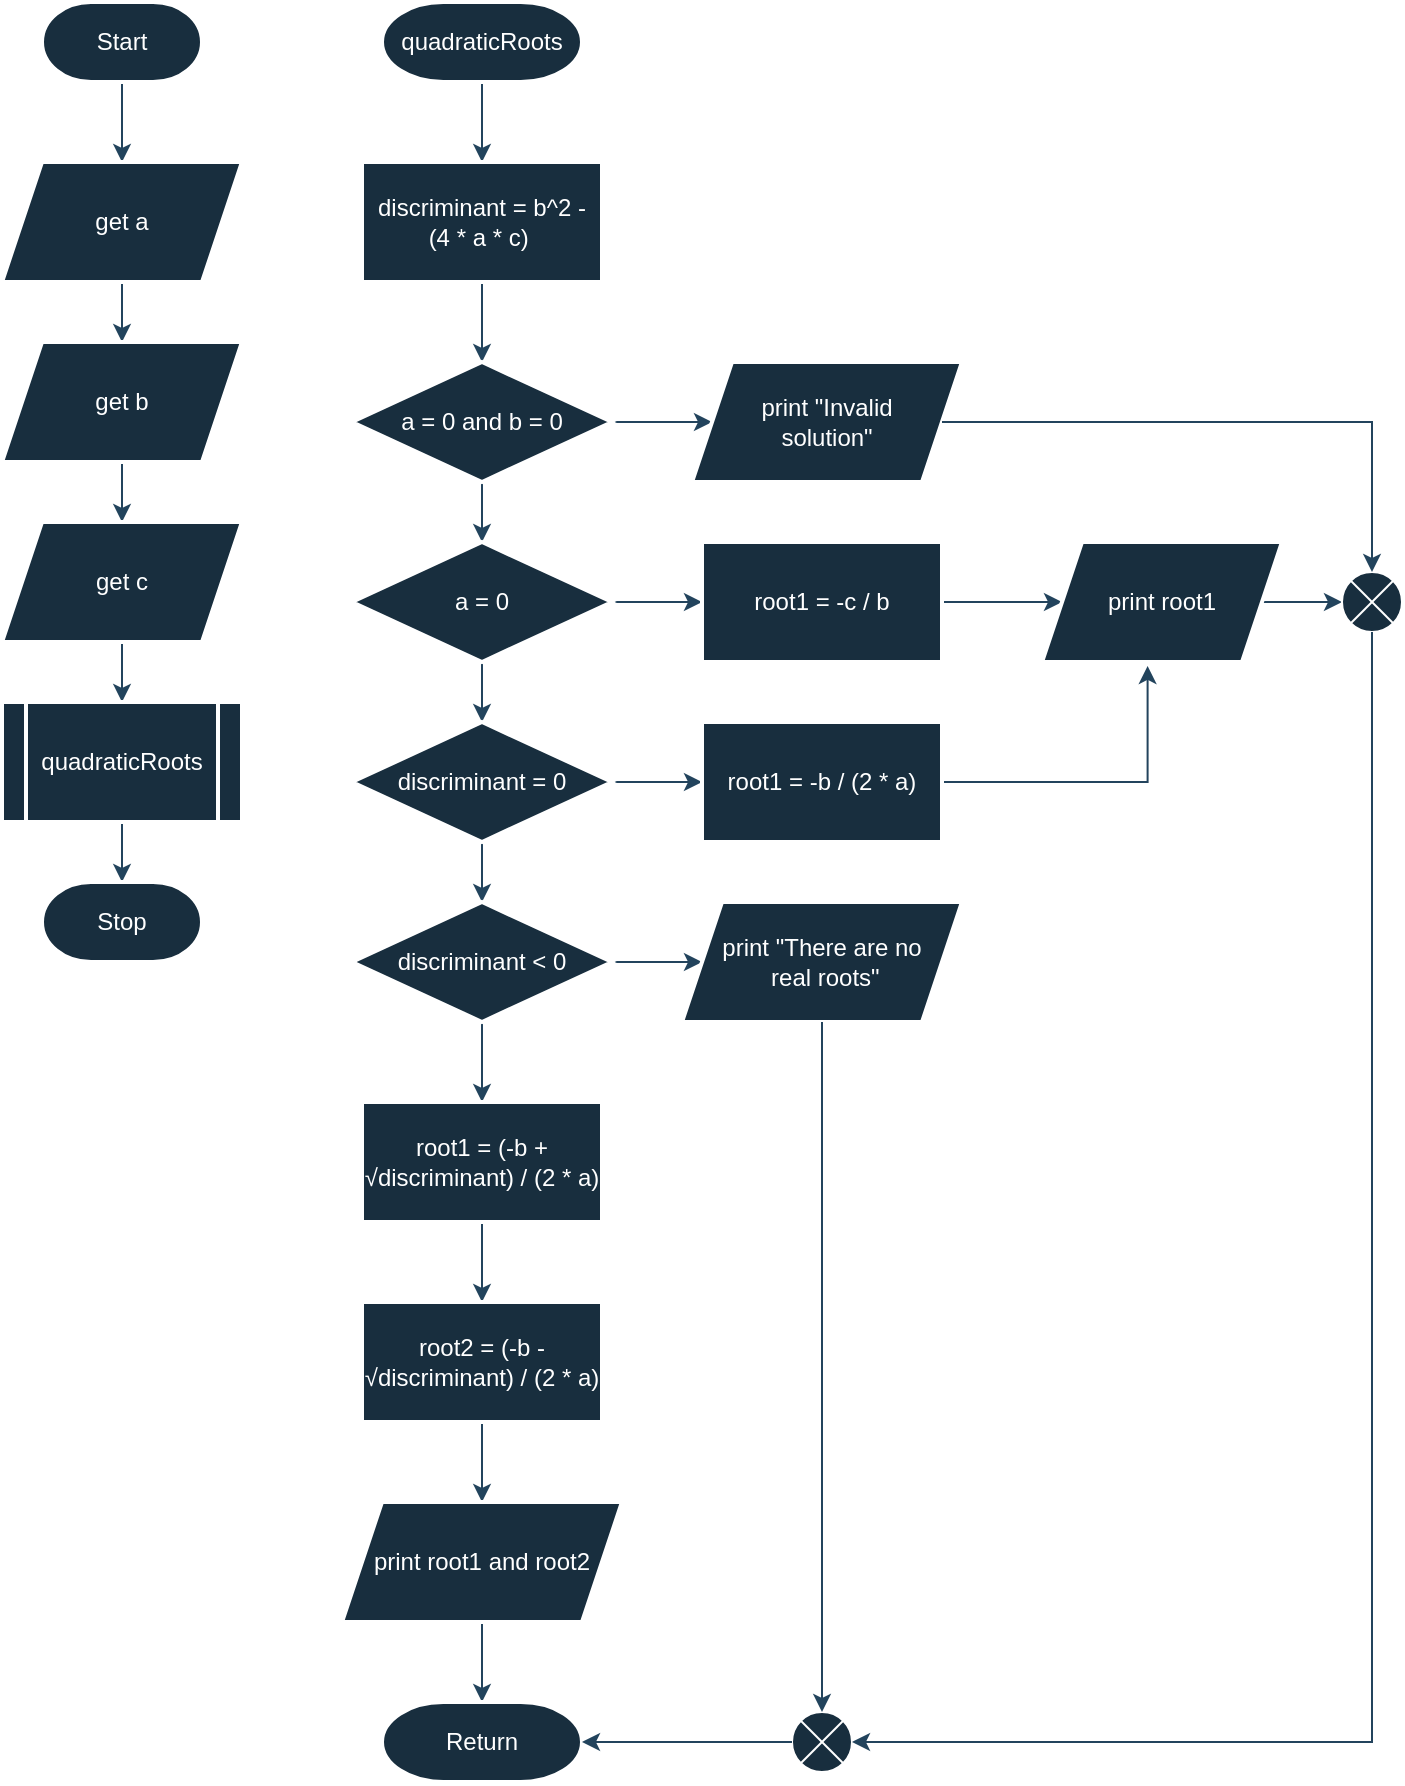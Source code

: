 <mxfile version="22.1.11" type="github">
  <diagram name="Page-1" id="h98hHJG69UWJ3FzKAG8Z">
    <mxGraphModel dx="1009" dy="542" grid="1" gridSize="10" guides="1" tooltips="1" connect="1" arrows="1" fold="1" page="1" pageScale="1" pageWidth="850" pageHeight="1100" math="0" shadow="0">
      <root>
        <mxCell id="0" />
        <mxCell id="1" parent="0" />
        <mxCell id="NrE9wgE44GSuKXMdwOpV-3" value="" style="edgeStyle=orthogonalEdgeStyle;rounded=0;orthogonalLoop=1;jettySize=auto;html=1;labelBackgroundColor=none;strokeColor=#23445D;fontColor=default;" parent="1" source="NrE9wgE44GSuKXMdwOpV-1" target="NrE9wgE44GSuKXMdwOpV-2" edge="1">
          <mxGeometry relative="1" as="geometry" />
        </mxCell>
        <mxCell id="NrE9wgE44GSuKXMdwOpV-1" value="Start" style="strokeWidth=2;html=1;shape=mxgraph.flowchart.terminator;whiteSpace=wrap;labelBackgroundColor=none;fillColor=#182E3E;strokeColor=#FFFFFF;fontColor=#FFFFFF;" parent="1" vertex="1">
          <mxGeometry x="95" y="70" width="80" height="40" as="geometry" />
        </mxCell>
        <mxCell id="NrE9wgE44GSuKXMdwOpV-5" value="" style="edgeStyle=orthogonalEdgeStyle;rounded=0;orthogonalLoop=1;jettySize=auto;html=1;labelBackgroundColor=none;strokeColor=#23445D;fontColor=default;" parent="1" source="NrE9wgE44GSuKXMdwOpV-2" target="NrE9wgE44GSuKXMdwOpV-4" edge="1">
          <mxGeometry relative="1" as="geometry" />
        </mxCell>
        <mxCell id="NrE9wgE44GSuKXMdwOpV-2" value="get a" style="shape=parallelogram;perimeter=parallelogramPerimeter;whiteSpace=wrap;html=1;fixedSize=1;strokeWidth=2;labelBackgroundColor=none;fillColor=#182E3E;strokeColor=#FFFFFF;fontColor=#FFFFFF;" parent="1" vertex="1">
          <mxGeometry x="75" y="150" width="120" height="60" as="geometry" />
        </mxCell>
        <mxCell id="NrE9wgE44GSuKXMdwOpV-7" value="" style="edgeStyle=orthogonalEdgeStyle;rounded=0;orthogonalLoop=1;jettySize=auto;html=1;labelBackgroundColor=none;strokeColor=#23445D;fontColor=default;" parent="1" source="NrE9wgE44GSuKXMdwOpV-4" target="NrE9wgE44GSuKXMdwOpV-6" edge="1">
          <mxGeometry relative="1" as="geometry" />
        </mxCell>
        <mxCell id="NrE9wgE44GSuKXMdwOpV-4" value="get b" style="shape=parallelogram;perimeter=parallelogramPerimeter;whiteSpace=wrap;html=1;fixedSize=1;strokeWidth=2;labelBackgroundColor=none;fillColor=#182E3E;strokeColor=#FFFFFF;fontColor=#FFFFFF;" parent="1" vertex="1">
          <mxGeometry x="75" y="240" width="120" height="60" as="geometry" />
        </mxCell>
        <mxCell id="NrE9wgE44GSuKXMdwOpV-9" value="" style="edgeStyle=orthogonalEdgeStyle;rounded=0;orthogonalLoop=1;jettySize=auto;html=1;labelBackgroundColor=none;strokeColor=#23445D;fontColor=default;" parent="1" source="NrE9wgE44GSuKXMdwOpV-6" target="NrE9wgE44GSuKXMdwOpV-8" edge="1">
          <mxGeometry relative="1" as="geometry" />
        </mxCell>
        <mxCell id="NrE9wgE44GSuKXMdwOpV-6" value="get c" style="shape=parallelogram;perimeter=parallelogramPerimeter;whiteSpace=wrap;html=1;fixedSize=1;strokeWidth=2;labelBackgroundColor=none;fillColor=#182E3E;strokeColor=#FFFFFF;fontColor=#FFFFFF;" parent="1" vertex="1">
          <mxGeometry x="75" y="330" width="120" height="60" as="geometry" />
        </mxCell>
        <mxCell id="NrE9wgE44GSuKXMdwOpV-11" value="" style="edgeStyle=orthogonalEdgeStyle;rounded=0;orthogonalLoop=1;jettySize=auto;html=1;labelBackgroundColor=none;strokeColor=#23445D;fontColor=default;" parent="1" source="NrE9wgE44GSuKXMdwOpV-8" target="NrE9wgE44GSuKXMdwOpV-10" edge="1">
          <mxGeometry relative="1" as="geometry" />
        </mxCell>
        <mxCell id="NrE9wgE44GSuKXMdwOpV-8" value="quadraticRoots" style="shape=process;whiteSpace=wrap;html=1;backgroundOutline=1;strokeWidth=2;labelBackgroundColor=none;fillColor=#182E3E;strokeColor=#FFFFFF;fontColor=#FFFFFF;" parent="1" vertex="1">
          <mxGeometry x="75" y="420" width="120" height="60" as="geometry" />
        </mxCell>
        <mxCell id="NrE9wgE44GSuKXMdwOpV-10" value="Stop" style="strokeWidth=2;html=1;shape=mxgraph.flowchart.terminator;whiteSpace=wrap;labelBackgroundColor=none;fillColor=#182E3E;strokeColor=#FFFFFF;fontColor=#FFFFFF;" parent="1" vertex="1">
          <mxGeometry x="95" y="510" width="80" height="40" as="geometry" />
        </mxCell>
        <mxCell id="NrE9wgE44GSuKXMdwOpV-14" value="" style="edgeStyle=orthogonalEdgeStyle;rounded=0;orthogonalLoop=1;jettySize=auto;html=1;labelBackgroundColor=none;strokeColor=#23445D;fontColor=default;" parent="1" source="NrE9wgE44GSuKXMdwOpV-12" target="NrE9wgE44GSuKXMdwOpV-13" edge="1">
          <mxGeometry relative="1" as="geometry" />
        </mxCell>
        <mxCell id="NrE9wgE44GSuKXMdwOpV-12" value="quadraticRoots" style="strokeWidth=2;html=1;shape=mxgraph.flowchart.terminator;whiteSpace=wrap;labelBackgroundColor=none;fillColor=#182E3E;strokeColor=#FFFFFF;fontColor=#FFFFFF;" parent="1" vertex="1">
          <mxGeometry x="265" y="70" width="100" height="40" as="geometry" />
        </mxCell>
        <mxCell id="NrE9wgE44GSuKXMdwOpV-16" value="" style="edgeStyle=orthogonalEdgeStyle;rounded=0;orthogonalLoop=1;jettySize=auto;html=1;labelBackgroundColor=none;strokeColor=#23445D;fontColor=default;" parent="1" source="NrE9wgE44GSuKXMdwOpV-13" target="NrE9wgE44GSuKXMdwOpV-15" edge="1">
          <mxGeometry relative="1" as="geometry" />
        </mxCell>
        <mxCell id="NrE9wgE44GSuKXMdwOpV-13" value="discriminant = b^2 - &lt;br&gt;(4 * a * c)&amp;nbsp;" style="whiteSpace=wrap;html=1;strokeWidth=2;labelBackgroundColor=none;fillColor=#182E3E;strokeColor=#FFFFFF;fontColor=#FFFFFF;" parent="1" vertex="1">
          <mxGeometry x="255" y="150" width="120" height="60" as="geometry" />
        </mxCell>
        <mxCell id="NrE9wgE44GSuKXMdwOpV-18" value="" style="edgeStyle=orthogonalEdgeStyle;rounded=0;orthogonalLoop=1;jettySize=auto;html=1;labelBackgroundColor=none;strokeColor=#23445D;fontColor=default;" parent="1" source="NrE9wgE44GSuKXMdwOpV-15" target="NrE9wgE44GSuKXMdwOpV-17" edge="1">
          <mxGeometry relative="1" as="geometry" />
        </mxCell>
        <mxCell id="NrE9wgE44GSuKXMdwOpV-20" value="" style="edgeStyle=orthogonalEdgeStyle;rounded=0;orthogonalLoop=1;jettySize=auto;html=1;labelBackgroundColor=none;strokeColor=#23445D;fontColor=default;" parent="1" source="NrE9wgE44GSuKXMdwOpV-15" target="NrE9wgE44GSuKXMdwOpV-19" edge="1">
          <mxGeometry relative="1" as="geometry" />
        </mxCell>
        <mxCell id="NrE9wgE44GSuKXMdwOpV-15" value="a = 0 and b = 0" style="rhombus;whiteSpace=wrap;html=1;strokeWidth=2;labelBackgroundColor=none;fillColor=#182E3E;strokeColor=#FFFFFF;fontColor=#FFFFFF;" parent="1" vertex="1">
          <mxGeometry x="250" y="250" width="130" height="60" as="geometry" />
        </mxCell>
        <mxCell id="NrE9wgE44GSuKXMdwOpV-17" value="print &quot;Invalid &lt;br&gt;solution&quot;" style="shape=parallelogram;perimeter=parallelogramPerimeter;whiteSpace=wrap;html=1;fixedSize=1;strokeWidth=2;labelBackgroundColor=none;fillColor=#182E3E;strokeColor=#FFFFFF;fontColor=#FFFFFF;" parent="1" vertex="1">
          <mxGeometry x="420" y="250" width="135" height="60" as="geometry" />
        </mxCell>
        <mxCell id="NrE9wgE44GSuKXMdwOpV-22" value="" style="edgeStyle=orthogonalEdgeStyle;rounded=0;orthogonalLoop=1;jettySize=auto;html=1;labelBackgroundColor=none;strokeColor=#23445D;fontColor=default;" parent="1" source="NrE9wgE44GSuKXMdwOpV-19" target="NrE9wgE44GSuKXMdwOpV-21" edge="1">
          <mxGeometry relative="1" as="geometry" />
        </mxCell>
        <mxCell id="NrE9wgE44GSuKXMdwOpV-26" value="" style="edgeStyle=orthogonalEdgeStyle;rounded=0;orthogonalLoop=1;jettySize=auto;html=1;labelBackgroundColor=none;strokeColor=#23445D;fontColor=default;" parent="1" source="NrE9wgE44GSuKXMdwOpV-19" target="NrE9wgE44GSuKXMdwOpV-25" edge="1">
          <mxGeometry relative="1" as="geometry" />
        </mxCell>
        <mxCell id="NrE9wgE44GSuKXMdwOpV-19" value="a = 0" style="rhombus;whiteSpace=wrap;html=1;strokeWidth=2;labelBackgroundColor=none;fillColor=#182E3E;strokeColor=#FFFFFF;fontColor=#FFFFFF;" parent="1" vertex="1">
          <mxGeometry x="250" y="340" width="130" height="60" as="geometry" />
        </mxCell>
        <mxCell id="NrE9wgE44GSuKXMdwOpV-24" value="" style="edgeStyle=orthogonalEdgeStyle;rounded=0;orthogonalLoop=1;jettySize=auto;html=1;labelBackgroundColor=none;strokeColor=#23445D;fontColor=default;" parent="1" source="NrE9wgE44GSuKXMdwOpV-21" target="NrE9wgE44GSuKXMdwOpV-23" edge="1">
          <mxGeometry relative="1" as="geometry" />
        </mxCell>
        <mxCell id="NrE9wgE44GSuKXMdwOpV-21" value="root1 = -c / b" style="whiteSpace=wrap;html=1;strokeWidth=2;labelBackgroundColor=none;fillColor=#182E3E;strokeColor=#FFFFFF;fontColor=#FFFFFF;" parent="1" vertex="1">
          <mxGeometry x="425" y="340" width="120" height="60" as="geometry" />
        </mxCell>
        <mxCell id="NrE9wgE44GSuKXMdwOpV-52" value="" style="edgeStyle=orthogonalEdgeStyle;rounded=0;orthogonalLoop=1;jettySize=auto;html=1;labelBackgroundColor=none;strokeColor=#23445D;fontColor=default;" parent="1" source="NrE9wgE44GSuKXMdwOpV-23" target="NrE9wgE44GSuKXMdwOpV-51" edge="1">
          <mxGeometry relative="1" as="geometry" />
        </mxCell>
        <mxCell id="NrE9wgE44GSuKXMdwOpV-23" value="print root1" style="shape=parallelogram;perimeter=parallelogramPerimeter;whiteSpace=wrap;html=1;fixedSize=1;strokeWidth=2;labelBackgroundColor=none;fillColor=#182E3E;strokeColor=#FFFFFF;fontColor=#FFFFFF;" parent="1" vertex="1">
          <mxGeometry x="595" y="340" width="120" height="60" as="geometry" />
        </mxCell>
        <mxCell id="NrE9wgE44GSuKXMdwOpV-28" value="" style="edgeStyle=orthogonalEdgeStyle;rounded=0;orthogonalLoop=1;jettySize=auto;html=1;labelBackgroundColor=none;strokeColor=#23445D;fontColor=default;" parent="1" source="NrE9wgE44GSuKXMdwOpV-25" target="NrE9wgE44GSuKXMdwOpV-27" edge="1">
          <mxGeometry relative="1" as="geometry" />
        </mxCell>
        <mxCell id="NrE9wgE44GSuKXMdwOpV-31" value="" style="edgeStyle=orthogonalEdgeStyle;rounded=0;orthogonalLoop=1;jettySize=auto;html=1;labelBackgroundColor=none;strokeColor=#23445D;fontColor=default;" parent="1" source="NrE9wgE44GSuKXMdwOpV-25" target="NrE9wgE44GSuKXMdwOpV-30" edge="1">
          <mxGeometry relative="1" as="geometry" />
        </mxCell>
        <mxCell id="NrE9wgE44GSuKXMdwOpV-25" value="discriminant = 0" style="rhombus;whiteSpace=wrap;html=1;strokeWidth=2;labelBackgroundColor=none;fillColor=#182E3E;strokeColor=#FFFFFF;fontColor=#FFFFFF;" parent="1" vertex="1">
          <mxGeometry x="250" y="430" width="130" height="60" as="geometry" />
        </mxCell>
        <mxCell id="NrE9wgE44GSuKXMdwOpV-29" style="edgeStyle=orthogonalEdgeStyle;rounded=0;orthogonalLoop=1;jettySize=auto;html=1;entryX=0.44;entryY=1.033;entryDx=0;entryDy=0;entryPerimeter=0;labelBackgroundColor=none;strokeColor=#23445D;fontColor=default;" parent="1" source="NrE9wgE44GSuKXMdwOpV-27" target="NrE9wgE44GSuKXMdwOpV-23" edge="1">
          <mxGeometry relative="1" as="geometry" />
        </mxCell>
        <mxCell id="NrE9wgE44GSuKXMdwOpV-27" value="root1 = -b / (2 * a)" style="whiteSpace=wrap;html=1;strokeWidth=2;labelBackgroundColor=none;fillColor=#182E3E;strokeColor=#FFFFFF;fontColor=#FFFFFF;" parent="1" vertex="1">
          <mxGeometry x="425" y="430" width="120" height="60" as="geometry" />
        </mxCell>
        <mxCell id="NrE9wgE44GSuKXMdwOpV-33" value="" style="edgeStyle=orthogonalEdgeStyle;rounded=0;orthogonalLoop=1;jettySize=auto;html=1;labelBackgroundColor=none;strokeColor=#23445D;fontColor=default;" parent="1" source="NrE9wgE44GSuKXMdwOpV-30" target="NrE9wgE44GSuKXMdwOpV-32" edge="1">
          <mxGeometry relative="1" as="geometry" />
        </mxCell>
        <mxCell id="NrE9wgE44GSuKXMdwOpV-35" value="" style="edgeStyle=orthogonalEdgeStyle;rounded=0;orthogonalLoop=1;jettySize=auto;html=1;labelBackgroundColor=none;strokeColor=#23445D;fontColor=default;" parent="1" source="NrE9wgE44GSuKXMdwOpV-30" target="NrE9wgE44GSuKXMdwOpV-34" edge="1">
          <mxGeometry relative="1" as="geometry" />
        </mxCell>
        <mxCell id="NrE9wgE44GSuKXMdwOpV-30" value="discriminant &amp;lt; 0" style="rhombus;whiteSpace=wrap;html=1;strokeWidth=2;labelBackgroundColor=none;fillColor=#182E3E;strokeColor=#FFFFFF;fontColor=#FFFFFF;" parent="1" vertex="1">
          <mxGeometry x="250" y="520" width="130" height="60" as="geometry" />
        </mxCell>
        <mxCell id="NrE9wgE44GSuKXMdwOpV-32" value="print &quot;There are no&lt;br&gt;&amp;nbsp;real roots&quot;" style="shape=parallelogram;perimeter=parallelogramPerimeter;whiteSpace=wrap;html=1;fixedSize=1;strokeWidth=2;labelBackgroundColor=none;fillColor=#182E3E;strokeColor=#FFFFFF;fontColor=#FFFFFF;" parent="1" vertex="1">
          <mxGeometry x="415" y="520" width="140" height="60" as="geometry" />
        </mxCell>
        <mxCell id="NrE9wgE44GSuKXMdwOpV-37" value="" style="edgeStyle=orthogonalEdgeStyle;rounded=0;orthogonalLoop=1;jettySize=auto;html=1;labelBackgroundColor=none;strokeColor=#23445D;fontColor=default;" parent="1" source="NrE9wgE44GSuKXMdwOpV-34" target="NrE9wgE44GSuKXMdwOpV-36" edge="1">
          <mxGeometry relative="1" as="geometry" />
        </mxCell>
        <mxCell id="NrE9wgE44GSuKXMdwOpV-34" value="root1 = (-b + √discriminant) / (2 * a)" style="whiteSpace=wrap;html=1;strokeWidth=2;labelBackgroundColor=none;fillColor=#182E3E;strokeColor=#FFFFFF;fontColor=#FFFFFF;" parent="1" vertex="1">
          <mxGeometry x="255" y="620" width="120" height="60" as="geometry" />
        </mxCell>
        <mxCell id="NrE9wgE44GSuKXMdwOpV-39" value="" style="edgeStyle=orthogonalEdgeStyle;rounded=0;orthogonalLoop=1;jettySize=auto;html=1;labelBackgroundColor=none;strokeColor=#23445D;fontColor=default;" parent="1" source="NrE9wgE44GSuKXMdwOpV-36" target="NrE9wgE44GSuKXMdwOpV-38" edge="1">
          <mxGeometry relative="1" as="geometry" />
        </mxCell>
        <mxCell id="NrE9wgE44GSuKXMdwOpV-36" value="root2 = (-b - √discriminant) / (2 * a)" style="whiteSpace=wrap;html=1;strokeWidth=2;labelBackgroundColor=none;fillColor=#182E3E;strokeColor=#FFFFFF;fontColor=#FFFFFF;" parent="1" vertex="1">
          <mxGeometry x="255" y="720" width="120" height="60" as="geometry" />
        </mxCell>
        <mxCell id="NrE9wgE44GSuKXMdwOpV-42" value="" style="edgeStyle=orthogonalEdgeStyle;rounded=0;orthogonalLoop=1;jettySize=auto;html=1;labelBackgroundColor=none;strokeColor=#23445D;fontColor=default;" parent="1" source="NrE9wgE44GSuKXMdwOpV-38" target="NrE9wgE44GSuKXMdwOpV-41" edge="1">
          <mxGeometry relative="1" as="geometry" />
        </mxCell>
        <mxCell id="NrE9wgE44GSuKXMdwOpV-38" value="print root1 and root2" style="shape=parallelogram;perimeter=parallelogramPerimeter;whiteSpace=wrap;html=1;fixedSize=1;strokeWidth=2;labelBackgroundColor=none;fillColor=#182E3E;strokeColor=#FFFFFF;fontColor=#FFFFFF;" parent="1" vertex="1">
          <mxGeometry x="245" y="820" width="140" height="60" as="geometry" />
        </mxCell>
        <mxCell id="NrE9wgE44GSuKXMdwOpV-41" value="Return" style="strokeWidth=2;html=1;shape=mxgraph.flowchart.terminator;whiteSpace=wrap;labelBackgroundColor=none;fillColor=#182E3E;strokeColor=#FFFFFF;fontColor=#FFFFFF;" parent="1" vertex="1">
          <mxGeometry x="265" y="920" width="100" height="40" as="geometry" />
        </mxCell>
        <mxCell id="NrE9wgE44GSuKXMdwOpV-46" value="" style="verticalLabelPosition=bottom;verticalAlign=top;html=1;shape=mxgraph.flowchart.or;labelBackgroundColor=none;fillColor=#182E3E;strokeColor=#FFFFFF;fontColor=#FFFFFF;" parent="1" vertex="1">
          <mxGeometry x="470" y="925" width="30" height="30" as="geometry" />
        </mxCell>
        <mxCell id="NrE9wgE44GSuKXMdwOpV-48" style="edgeStyle=orthogonalEdgeStyle;rounded=0;orthogonalLoop=1;jettySize=auto;html=1;entryX=0.5;entryY=0;entryDx=0;entryDy=0;entryPerimeter=0;labelBackgroundColor=none;strokeColor=#23445D;fontColor=default;" parent="1" source="NrE9wgE44GSuKXMdwOpV-32" target="NrE9wgE44GSuKXMdwOpV-46" edge="1">
          <mxGeometry relative="1" as="geometry" />
        </mxCell>
        <mxCell id="NrE9wgE44GSuKXMdwOpV-49" style="edgeStyle=orthogonalEdgeStyle;rounded=0;orthogonalLoop=1;jettySize=auto;html=1;exitX=0;exitY=0.5;exitDx=0;exitDy=0;exitPerimeter=0;entryX=1;entryY=0.5;entryDx=0;entryDy=0;entryPerimeter=0;labelBackgroundColor=none;strokeColor=#23445D;fontColor=default;" parent="1" source="NrE9wgE44GSuKXMdwOpV-46" target="NrE9wgE44GSuKXMdwOpV-41" edge="1">
          <mxGeometry relative="1" as="geometry" />
        </mxCell>
        <mxCell id="NrE9wgE44GSuKXMdwOpV-51" value="" style="verticalLabelPosition=bottom;verticalAlign=top;html=1;shape=mxgraph.flowchart.or;labelBackgroundColor=none;fillColor=#182E3E;strokeColor=#FFFFFF;fontColor=#FFFFFF;" parent="1" vertex="1">
          <mxGeometry x="745" y="355" width="30" height="30" as="geometry" />
        </mxCell>
        <mxCell id="NrE9wgE44GSuKXMdwOpV-53" style="edgeStyle=orthogonalEdgeStyle;rounded=0;orthogonalLoop=1;jettySize=auto;html=1;entryX=0.5;entryY=0;entryDx=0;entryDy=0;entryPerimeter=0;labelBackgroundColor=none;strokeColor=#23445D;fontColor=default;" parent="1" source="NrE9wgE44GSuKXMdwOpV-17" target="NrE9wgE44GSuKXMdwOpV-51" edge="1">
          <mxGeometry relative="1" as="geometry" />
        </mxCell>
        <mxCell id="NrE9wgE44GSuKXMdwOpV-54" style="edgeStyle=orthogonalEdgeStyle;rounded=0;orthogonalLoop=1;jettySize=auto;html=1;entryX=1;entryY=0.5;entryDx=0;entryDy=0;entryPerimeter=0;labelBackgroundColor=none;strokeColor=#23445D;fontColor=default;" parent="1" source="NrE9wgE44GSuKXMdwOpV-51" target="NrE9wgE44GSuKXMdwOpV-46" edge="1">
          <mxGeometry relative="1" as="geometry">
            <mxPoint x="760" y="925" as="targetPoint" />
            <Array as="points">
              <mxPoint x="760" y="940" />
            </Array>
          </mxGeometry>
        </mxCell>
      </root>
    </mxGraphModel>
  </diagram>
</mxfile>
